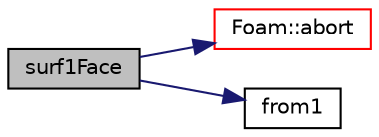 digraph "surf1Face"
{
  bgcolor="transparent";
  edge [fontname="Helvetica",fontsize="10",labelfontname="Helvetica",labelfontsize="10"];
  node [fontname="Helvetica",fontsize="10",shape=record];
  rankdir="LR";
  Node190 [label="surf1Face",height=0.2,width=0.4,color="black", fillcolor="grey75", style="filled", fontcolor="black"];
  Node190 -> Node191 [color="midnightblue",fontsize="10",style="solid",fontname="Helvetica"];
  Node191 [label="Foam::abort",height=0.2,width=0.4,color="red",URL="$a21851.html#a447107a607d03e417307c203fa5fb44b"];
  Node190 -> Node236 [color="midnightblue",fontsize="10",style="solid",fontname="Helvetica"];
  Node236 [label="from1",height=0.2,width=0.4,color="black",URL="$a26621.html#aa0041d531efc1644d080d726f7bb1f54"];
}

